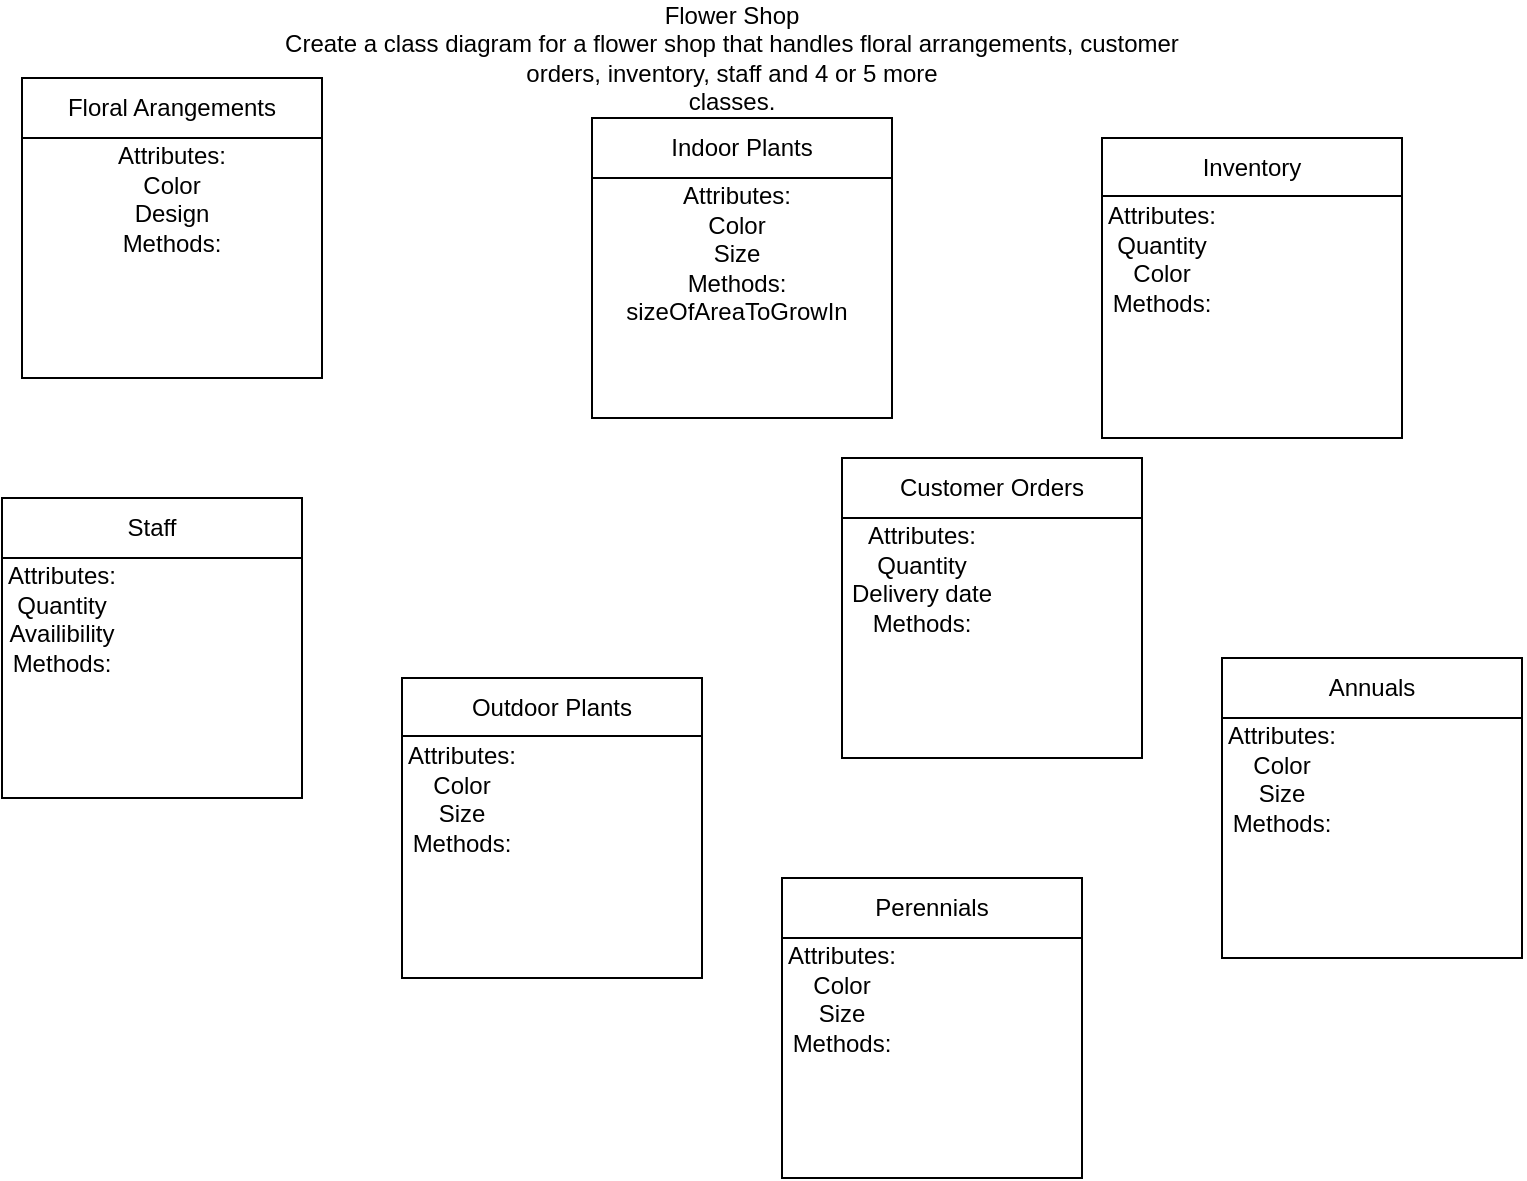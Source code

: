 <mxfile version="24.7.6">
  <diagram name="Page-1" id="hjRgQwKiIgRbGK81_BRR">
    <mxGraphModel dx="2085" dy="727" grid="1" gridSize="10" guides="1" tooltips="1" connect="1" arrows="1" fold="1" page="1" pageScale="1" pageWidth="850" pageHeight="1100" math="0" shadow="0">
      <root>
        <mxCell id="0" />
        <mxCell id="1" parent="0" />
        <mxCell id="7PU2nVzOQJ5yzUcttu9B-1" value="Flower Shop&lt;br/&gt;Create a class diagram for a flower shop that handles floral arrangements, customer orders, inventory, staff and 4 or 5 more&lt;br/&gt;classes." style="text;html=1;align=center;verticalAlign=middle;whiteSpace=wrap;rounded=0;" vertex="1" parent="1">
          <mxGeometry x="110" y="20" width="470" height="40" as="geometry" />
        </mxCell>
        <mxCell id="7PU2nVzOQJ5yzUcttu9B-4" value="" style="whiteSpace=wrap;html=1;aspect=fixed;" vertex="1" parent="1">
          <mxGeometry x="-10" y="50" width="150" height="150" as="geometry" />
        </mxCell>
        <mxCell id="7PU2nVzOQJ5yzUcttu9B-5" value="Floral Arangements" style="text;html=1;align=center;verticalAlign=middle;whiteSpace=wrap;rounded=0;" vertex="1" parent="1">
          <mxGeometry x="-10" y="50" width="150" height="30" as="geometry" />
        </mxCell>
        <mxCell id="7PU2nVzOQJ5yzUcttu9B-19" value="" style="whiteSpace=wrap;html=1;aspect=fixed;" vertex="1" parent="1">
          <mxGeometry x="400" y="240" width="150" height="150" as="geometry" />
        </mxCell>
        <mxCell id="7PU2nVzOQJ5yzUcttu9B-20" value="Customer Orders" style="text;html=1;align=center;verticalAlign=middle;whiteSpace=wrap;rounded=0;" vertex="1" parent="1">
          <mxGeometry x="400" y="240" width="150" height="30" as="geometry" />
        </mxCell>
        <mxCell id="7PU2nVzOQJ5yzUcttu9B-21" value="" style="whiteSpace=wrap;html=1;aspect=fixed;" vertex="1" parent="1">
          <mxGeometry x="530" y="80" width="150" height="150" as="geometry" />
        </mxCell>
        <mxCell id="7PU2nVzOQJ5yzUcttu9B-22" value="Inventory" style="text;html=1;align=center;verticalAlign=middle;whiteSpace=wrap;rounded=0;" vertex="1" parent="1">
          <mxGeometry x="530" y="80" width="150" height="30" as="geometry" />
        </mxCell>
        <mxCell id="7PU2nVzOQJ5yzUcttu9B-23" value="" style="whiteSpace=wrap;html=1;aspect=fixed;" vertex="1" parent="1">
          <mxGeometry x="-20" y="260" width="150" height="150" as="geometry" />
        </mxCell>
        <mxCell id="7PU2nVzOQJ5yzUcttu9B-24" value="Staff" style="text;html=1;align=center;verticalAlign=middle;whiteSpace=wrap;rounded=0;" vertex="1" parent="1">
          <mxGeometry x="-20" y="260" width="150" height="30" as="geometry" />
        </mxCell>
        <mxCell id="7PU2nVzOQJ5yzUcttu9B-25" value="" style="whiteSpace=wrap;html=1;aspect=fixed;" vertex="1" parent="1">
          <mxGeometry x="370" y="450" width="150" height="150" as="geometry" />
        </mxCell>
        <mxCell id="7PU2nVzOQJ5yzUcttu9B-26" value="Perennials" style="text;html=1;align=center;verticalAlign=middle;whiteSpace=wrap;rounded=0;" vertex="1" parent="1">
          <mxGeometry x="370" y="450" width="150" height="30" as="geometry" />
        </mxCell>
        <mxCell id="7PU2nVzOQJ5yzUcttu9B-27" value="" style="whiteSpace=wrap;html=1;aspect=fixed;" vertex="1" parent="1">
          <mxGeometry x="590" y="340" width="150" height="150" as="geometry" />
        </mxCell>
        <mxCell id="7PU2nVzOQJ5yzUcttu9B-28" value="Annuals" style="text;html=1;align=center;verticalAlign=middle;whiteSpace=wrap;rounded=0;" vertex="1" parent="1">
          <mxGeometry x="590" y="340" width="150" height="30" as="geometry" />
        </mxCell>
        <mxCell id="7PU2nVzOQJ5yzUcttu9B-31" value="" style="whiteSpace=wrap;html=1;aspect=fixed;" vertex="1" parent="1">
          <mxGeometry x="275" y="70" width="150" height="150" as="geometry" />
        </mxCell>
        <mxCell id="7PU2nVzOQJ5yzUcttu9B-32" value="Indoor Plants" style="text;html=1;align=center;verticalAlign=middle;whiteSpace=wrap;rounded=0;" vertex="1" parent="1">
          <mxGeometry x="275" y="70" width="150" height="30" as="geometry" />
        </mxCell>
        <mxCell id="7PU2nVzOQJ5yzUcttu9B-33" value="" style="whiteSpace=wrap;html=1;aspect=fixed;" vertex="1" parent="1">
          <mxGeometry x="180" y="350" width="150" height="150" as="geometry" />
        </mxCell>
        <mxCell id="7PU2nVzOQJ5yzUcttu9B-34" value="Outdoor Plants" style="text;html=1;align=center;verticalAlign=middle;whiteSpace=wrap;rounded=0;" vertex="1" parent="1">
          <mxGeometry x="180" y="350" width="150" height="30" as="geometry" />
        </mxCell>
        <mxCell id="7PU2nVzOQJ5yzUcttu9B-35" value="" style="endArrow=none;html=1;rounded=0;exitX=0;exitY=1;exitDx=0;exitDy=0;entryX=1;entryY=1;entryDx=0;entryDy=0;" edge="1" parent="1" source="7PU2nVzOQJ5yzUcttu9B-5" target="7PU2nVzOQJ5yzUcttu9B-5">
          <mxGeometry width="50" height="50" relative="1" as="geometry">
            <mxPoint x="250" y="320" as="sourcePoint" />
            <mxPoint x="300" y="270" as="targetPoint" />
          </mxGeometry>
        </mxCell>
        <mxCell id="7PU2nVzOQJ5yzUcttu9B-36" value="" style="endArrow=none;html=1;rounded=0;exitX=0;exitY=1;exitDx=0;exitDy=0;entryX=1;entryY=1;entryDx=0;entryDy=0;" edge="1" parent="1">
          <mxGeometry width="50" height="50" relative="1" as="geometry">
            <mxPoint x="400" y="270" as="sourcePoint" />
            <mxPoint x="550" y="270" as="targetPoint" />
          </mxGeometry>
        </mxCell>
        <mxCell id="7PU2nVzOQJ5yzUcttu9B-37" value="" style="endArrow=none;html=1;rounded=0;exitX=0;exitY=1;exitDx=0;exitDy=0;entryX=1;entryY=1;entryDx=0;entryDy=0;" edge="1" parent="1">
          <mxGeometry width="50" height="50" relative="1" as="geometry">
            <mxPoint x="530" y="109" as="sourcePoint" />
            <mxPoint x="680" y="109" as="targetPoint" />
          </mxGeometry>
        </mxCell>
        <mxCell id="7PU2nVzOQJ5yzUcttu9B-38" value="" style="endArrow=none;html=1;rounded=0;exitX=0;exitY=1;exitDx=0;exitDy=0;entryX=1;entryY=1;entryDx=0;entryDy=0;" edge="1" parent="1">
          <mxGeometry width="50" height="50" relative="1" as="geometry">
            <mxPoint x="-20" y="290" as="sourcePoint" />
            <mxPoint x="130" y="290" as="targetPoint" />
          </mxGeometry>
        </mxCell>
        <mxCell id="7PU2nVzOQJ5yzUcttu9B-39" value="" style="endArrow=none;html=1;rounded=0;exitX=0;exitY=1;exitDx=0;exitDy=0;entryX=1;entryY=1;entryDx=0;entryDy=0;" edge="1" parent="1">
          <mxGeometry width="50" height="50" relative="1" as="geometry">
            <mxPoint x="370" y="480" as="sourcePoint" />
            <mxPoint x="520" y="480" as="targetPoint" />
          </mxGeometry>
        </mxCell>
        <mxCell id="7PU2nVzOQJ5yzUcttu9B-40" value="" style="endArrow=none;html=1;rounded=0;exitX=0;exitY=1;exitDx=0;exitDy=0;entryX=1;entryY=1;entryDx=0;entryDy=0;" edge="1" parent="1">
          <mxGeometry width="50" height="50" relative="1" as="geometry">
            <mxPoint x="590" y="370" as="sourcePoint" />
            <mxPoint x="740" y="370" as="targetPoint" />
          </mxGeometry>
        </mxCell>
        <mxCell id="7PU2nVzOQJ5yzUcttu9B-41" value="" style="endArrow=none;html=1;rounded=0;exitX=0;exitY=1;exitDx=0;exitDy=0;entryX=1;entryY=1;entryDx=0;entryDy=0;" edge="1" parent="1">
          <mxGeometry width="50" height="50" relative="1" as="geometry">
            <mxPoint x="275" y="100" as="sourcePoint" />
            <mxPoint x="425" y="100" as="targetPoint" />
          </mxGeometry>
        </mxCell>
        <mxCell id="7PU2nVzOQJ5yzUcttu9B-42" value="" style="endArrow=none;html=1;rounded=0;exitX=0;exitY=1;exitDx=0;exitDy=0;entryX=1;entryY=1;entryDx=0;entryDy=0;" edge="1" parent="1">
          <mxGeometry width="50" height="50" relative="1" as="geometry">
            <mxPoint x="180" y="379" as="sourcePoint" />
            <mxPoint x="330" y="379" as="targetPoint" />
          </mxGeometry>
        </mxCell>
        <mxCell id="7PU2nVzOQJ5yzUcttu9B-43" value="Attributes:&lt;div&gt;Color&lt;/div&gt;&lt;div&gt;Design&lt;/div&gt;&lt;div&gt;Methods:&lt;/div&gt;&lt;div&gt;&lt;br&gt;&lt;/div&gt;&lt;div&gt;&lt;br&gt;&lt;/div&gt;" style="text;html=1;align=center;verticalAlign=middle;whiteSpace=wrap;rounded=0;" vertex="1" parent="1">
          <mxGeometry x="-10" y="80" width="150" height="90" as="geometry" />
        </mxCell>
        <mxCell id="7PU2nVzOQJ5yzUcttu9B-44" value="Attributes:&lt;div&gt;Color&lt;/div&gt;&lt;div&gt;Size&lt;/div&gt;&lt;div&gt;Methods:&lt;/div&gt;&lt;div&gt;&lt;br&gt;&lt;/div&gt;&lt;div&gt;&lt;br&gt;&lt;/div&gt;" style="text;html=1;align=center;verticalAlign=middle;whiteSpace=wrap;rounded=0;" vertex="1" parent="1">
          <mxGeometry x="180" y="380" width="60" height="90" as="geometry" />
        </mxCell>
        <mxCell id="7PU2nVzOQJ5yzUcttu9B-45" value="Attributes:&lt;div&gt;Color&lt;/div&gt;&lt;div&gt;Size&lt;/div&gt;&lt;div&gt;Methods:&lt;/div&gt;&lt;div&gt;sizeOfAreaToGrowIn&lt;/div&gt;&lt;div&gt;&lt;br&gt;&lt;/div&gt;" style="text;html=1;align=center;verticalAlign=middle;whiteSpace=wrap;rounded=0;" vertex="1" parent="1">
          <mxGeometry x="275" y="100" width="145" height="90" as="geometry" />
        </mxCell>
        <mxCell id="7PU2nVzOQJ5yzUcttu9B-46" value="Attributes:&lt;div&gt;Color&lt;/div&gt;&lt;div&gt;Size&lt;/div&gt;&lt;div&gt;Methods:&lt;/div&gt;&lt;div&gt;&lt;br&gt;&lt;/div&gt;&lt;div&gt;&lt;br&gt;&lt;/div&gt;" style="text;html=1;align=center;verticalAlign=middle;whiteSpace=wrap;rounded=0;" vertex="1" parent="1">
          <mxGeometry x="590" y="370" width="60" height="90" as="geometry" />
        </mxCell>
        <mxCell id="7PU2nVzOQJ5yzUcttu9B-47" value="Attributes:&lt;div&gt;Color&lt;/div&gt;&lt;div&gt;Size&lt;/div&gt;&lt;div&gt;Methods:&lt;/div&gt;&lt;div&gt;&lt;br&gt;&lt;/div&gt;&lt;div&gt;&lt;br&gt;&lt;/div&gt;" style="text;html=1;align=center;verticalAlign=middle;whiteSpace=wrap;rounded=0;" vertex="1" parent="1">
          <mxGeometry x="370" y="480" width="60" height="90" as="geometry" />
        </mxCell>
        <mxCell id="7PU2nVzOQJ5yzUcttu9B-48" value="Attributes:&lt;div&gt;Quantity&lt;/div&gt;&lt;div&gt;Availibility&lt;/div&gt;&lt;div&gt;Methods:&lt;/div&gt;&lt;div&gt;&lt;br&gt;&lt;/div&gt;&lt;div&gt;&lt;br&gt;&lt;/div&gt;" style="text;html=1;align=center;verticalAlign=middle;whiteSpace=wrap;rounded=0;" vertex="1" parent="1">
          <mxGeometry x="-20" y="290" width="60" height="90" as="geometry" />
        </mxCell>
        <mxCell id="7PU2nVzOQJ5yzUcttu9B-49" value="Attributes:&lt;div&gt;Quantity&lt;/div&gt;&lt;div&gt;Color&lt;/div&gt;&lt;div&gt;Methods:&lt;/div&gt;&lt;div&gt;&lt;br&gt;&lt;/div&gt;&lt;div&gt;&lt;br&gt;&lt;/div&gt;" style="text;html=1;align=center;verticalAlign=middle;whiteSpace=wrap;rounded=0;" vertex="1" parent="1">
          <mxGeometry x="530" y="110" width="60" height="90" as="geometry" />
        </mxCell>
        <mxCell id="7PU2nVzOQJ5yzUcttu9B-50" value="Attributes:&lt;div&gt;Quantity&lt;/div&gt;&lt;div&gt;Delivery date&lt;/div&gt;&lt;div&gt;Methods:&lt;/div&gt;&lt;div&gt;&lt;br&gt;&lt;/div&gt;&lt;div&gt;&lt;br&gt;&lt;/div&gt;" style="text;html=1;align=center;verticalAlign=middle;whiteSpace=wrap;rounded=0;" vertex="1" parent="1">
          <mxGeometry x="400" y="270" width="80" height="90" as="geometry" />
        </mxCell>
      </root>
    </mxGraphModel>
  </diagram>
</mxfile>
